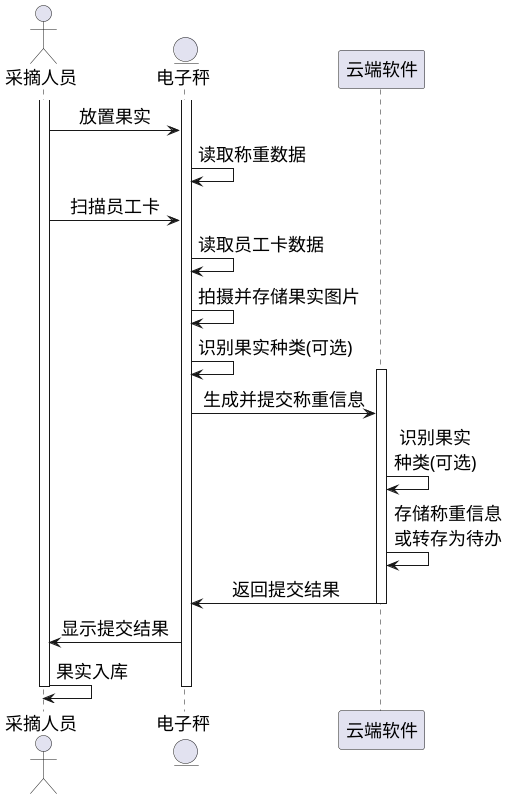 @startuml

skinparam sequenceMessageAlign center
skinparam defaultFontSize 18

' skinparam Diagram {
'   BorderColor black
'   BorderThickness 1
' }

actor 采摘人员 as staff
entity 电子秤 as scale
participant 云端软件 as server
activate staff
activate scale
staff->scale: 放置果实
scale->scale: 读取称重数据
staff->scale: 扫描员工卡
scale->scale: 读取员工卡数据
scale->scale: 拍摄并存储果实图片
scale->scale: 识别果实种类(可选)
activate server
scale->server: 生成并提交称重信息
server->server: 识别果实\n种类(可选)
server->server: 存储称重信息\n或转存为待办
server->scale: 返回提交结果
deactivate server
scale->staff: 显示提交结果
staff->staff: 果实入库
deactivate scale
deactivate staff
@enduml
